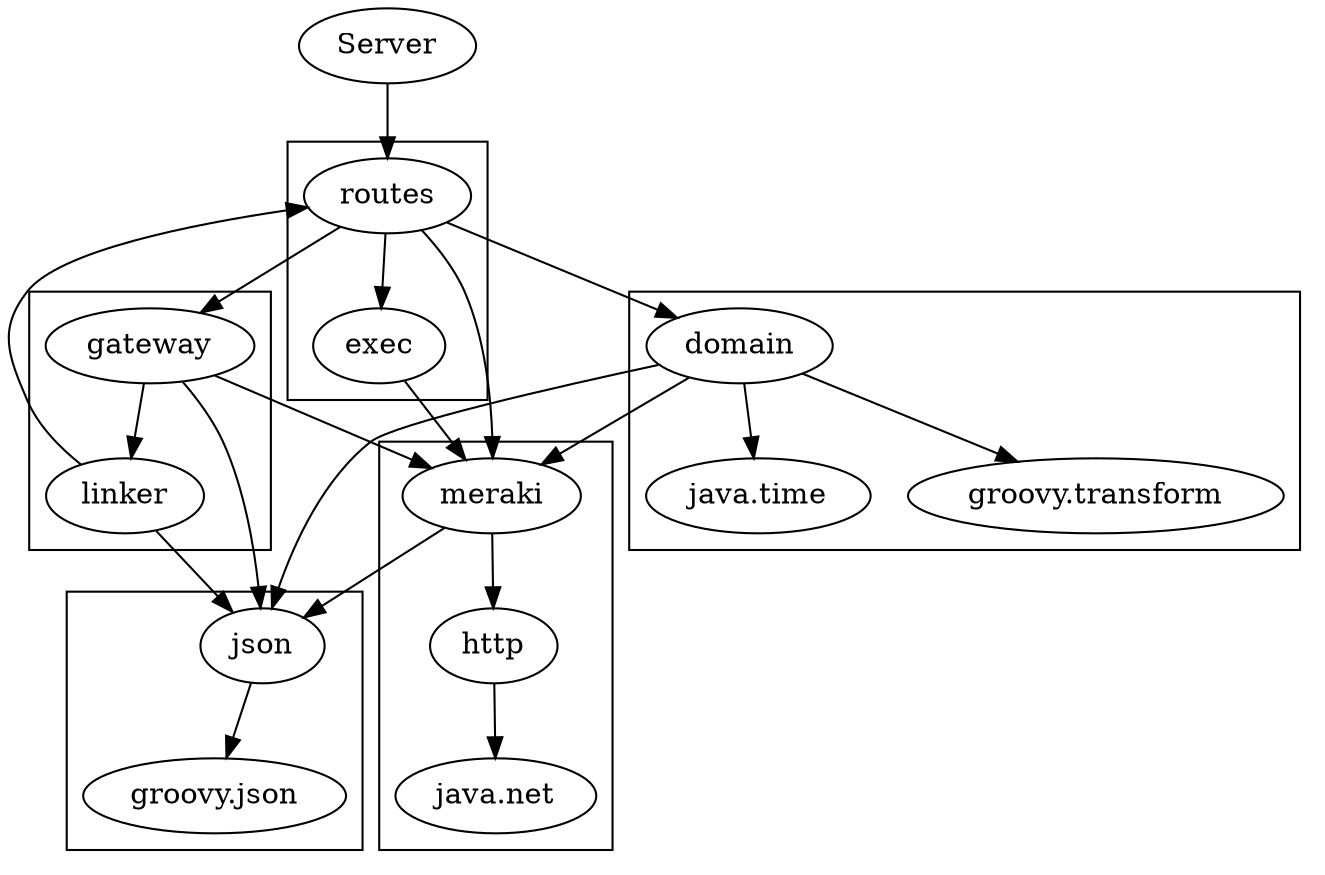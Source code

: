 digraph G {

    "Server" -> "routes"

    "gateway" -> "json"
    "gateway" -> "meraki"

    "domain" -> "json"
    "domain" -> "meraki"

    "routes" -> "meraki"
    "routes" -> "domain"

    "exec" -> "meraki"
    "linker" -> "json"
    "linker" -> "routes"

    subgraph cluster4 {
    "gateway" -> "linker"
    }

    subgraph cluster3 {
    "json" -> "groovy.json"
    }

    subgraph cluster1 {
    "domain" -> "java.time"
    "domain" -> "groovy.transform"
    }

    subgraph cluster2 {
    "routes" -> "gateway"
    "routes" -> "exec"
    }

    subgraph cluster0 {
    "meraki" -> "json"
    "meraki" -> "http"
    "http" -> "java.net"
    }


}